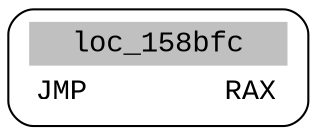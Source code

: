 digraph asm_graph {
1941 [
shape="Mrecord" fontname="Courier New"label =<<table border="0" cellborder="0" cellpadding="3"><tr><td align="center" colspan="2" bgcolor="grey">loc_158bfc</td></tr><tr><td align="left">JMP        RAX</td></tr></table>> ];
}